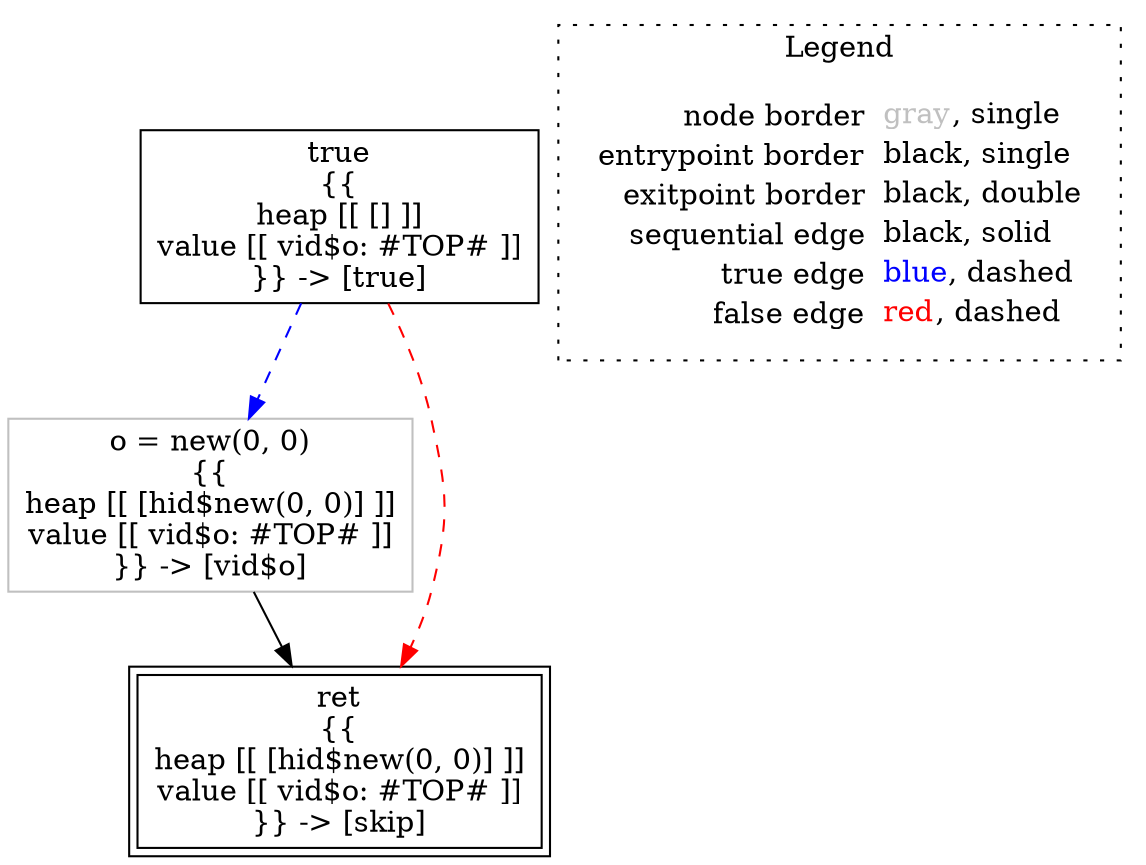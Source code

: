 digraph {
	"node0" [shape="rect",color="black",label=<true<BR/>{{<BR/>heap [[ [] ]]<BR/>value [[ vid$o: #TOP# ]]<BR/>}} -&gt; [true]>];
	"node1" [shape="rect",color="gray",label=<o = new(0, 0)<BR/>{{<BR/>heap [[ [hid$new(0, 0)] ]]<BR/>value [[ vid$o: #TOP# ]]<BR/>}} -&gt; [vid$o]>];
	"node2" [shape="rect",color="black",peripheries="2",label=<ret<BR/>{{<BR/>heap [[ [hid$new(0, 0)] ]]<BR/>value [[ vid$o: #TOP# ]]<BR/>}} -&gt; [skip]>];
	"node0" -> "node1" [color="blue",style="dashed"];
	"node0" -> "node2" [color="red",style="dashed"];
	"node1" -> "node2" [color="black"];
subgraph cluster_legend {
	label="Legend";
	style=dotted;
	node [shape=plaintext];
	"legend" [label=<<table border="0" cellpadding="2" cellspacing="0" cellborder="0"><tr><td align="right">node border&nbsp;</td><td align="left"><font color="gray">gray</font>, single</td></tr><tr><td align="right">entrypoint border&nbsp;</td><td align="left"><font color="black">black</font>, single</td></tr><tr><td align="right">exitpoint border&nbsp;</td><td align="left"><font color="black">black</font>, double</td></tr><tr><td align="right">sequential edge&nbsp;</td><td align="left"><font color="black">black</font>, solid</td></tr><tr><td align="right">true edge&nbsp;</td><td align="left"><font color="blue">blue</font>, dashed</td></tr><tr><td align="right">false edge&nbsp;</td><td align="left"><font color="red">red</font>, dashed</td></tr></table>>];
}

}
